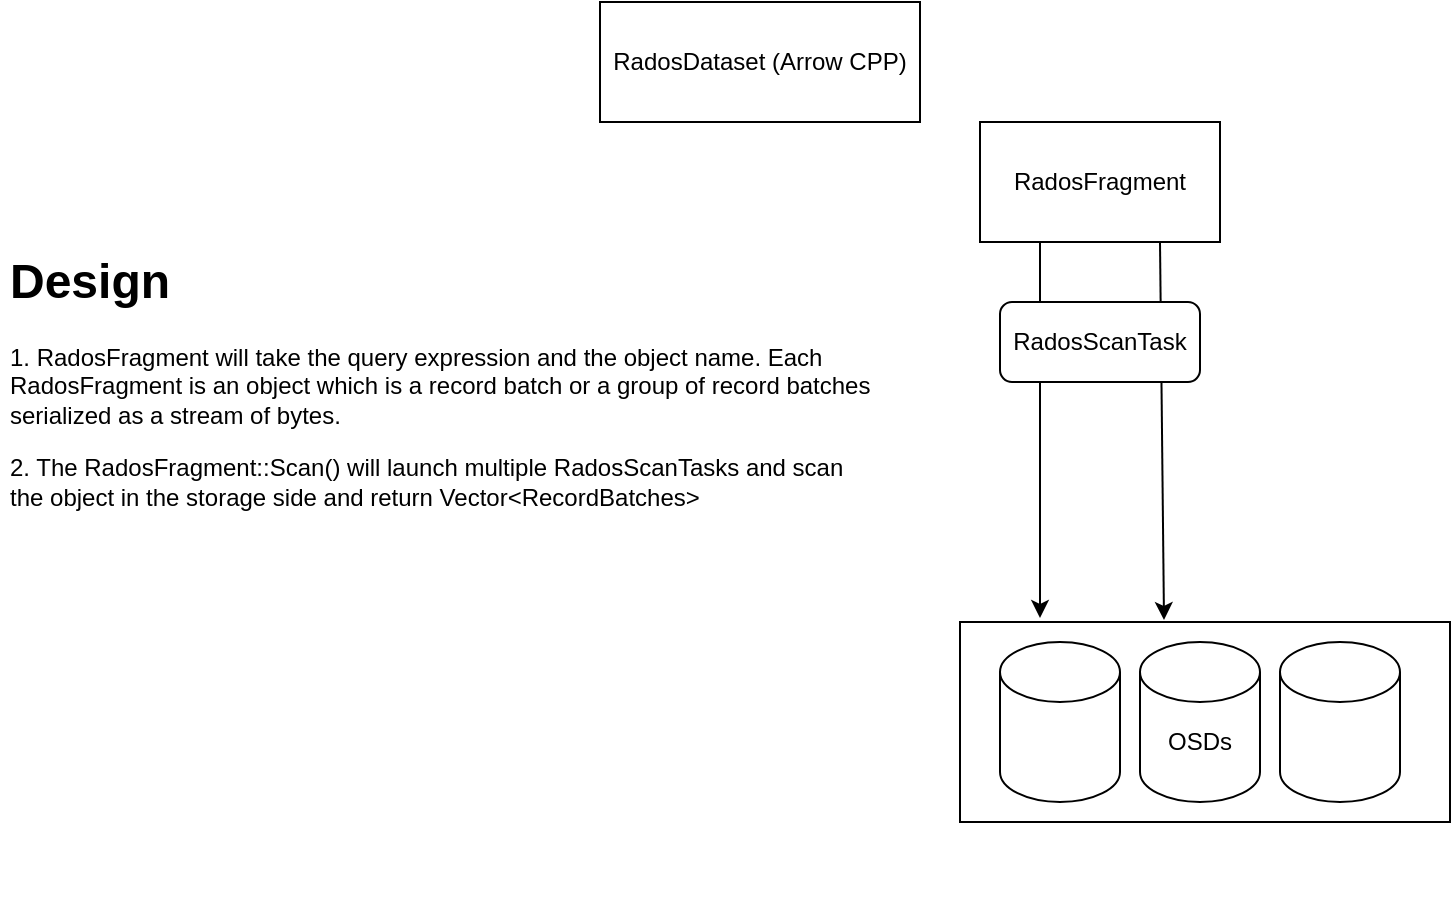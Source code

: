 <mxfile version="13.6.6" type="github">
  <diagram id="hxspNUqaLA8-96vzYpsR" name="Page-1">
    <mxGraphModel dx="466" dy="260" grid="1" gridSize="10" guides="1" tooltips="1" connect="1" arrows="1" fold="1" page="1" pageScale="1" pageWidth="827" pageHeight="1169" math="0" shadow="0">
      <root>
        <mxCell id="0" />
        <mxCell id="1" parent="0" />
        <mxCell id="cFWVLwaCDAjj0P3LfrQX-10" value="" style="endArrow=classic;html=1;exitX=0.25;exitY=1;exitDx=0;exitDy=0;" edge="1" parent="1" source="cFWVLwaCDAjj0P3LfrQX-2">
          <mxGeometry width="50" height="50" relative="1" as="geometry">
            <mxPoint x="390" y="300" as="sourcePoint" />
            <mxPoint x="580" y="338" as="targetPoint" />
          </mxGeometry>
        </mxCell>
        <mxCell id="cFWVLwaCDAjj0P3LfrQX-11" value="" style="endArrow=classic;html=1;exitX=0.75;exitY=1;exitDx=0;exitDy=0;" edge="1" parent="1" source="cFWVLwaCDAjj0P3LfrQX-2">
          <mxGeometry width="50" height="50" relative="1" as="geometry">
            <mxPoint x="390" y="300" as="sourcePoint" />
            <mxPoint x="642" y="339" as="targetPoint" />
          </mxGeometry>
        </mxCell>
        <mxCell id="cFWVLwaCDAjj0P3LfrQX-15" value="" style="rounded=1;whiteSpace=wrap;html=1;" vertex="1" parent="1">
          <mxGeometry x="560" y="180" width="100" height="40" as="geometry" />
        </mxCell>
        <mxCell id="cFWVLwaCDAjj0P3LfrQX-7" value="" style="rounded=0;whiteSpace=wrap;html=1;" vertex="1" parent="1">
          <mxGeometry x="540" y="340" width="245" height="100" as="geometry" />
        </mxCell>
        <mxCell id="cFWVLwaCDAjj0P3LfrQX-1" value="RadosDataset (Arrow CPP)" style="rounded=0;whiteSpace=wrap;html=1;" vertex="1" parent="1">
          <mxGeometry x="360" y="30" width="160" height="60" as="geometry" />
        </mxCell>
        <mxCell id="cFWVLwaCDAjj0P3LfrQX-2" value="RadosFragment" style="rounded=0;whiteSpace=wrap;html=1;" vertex="1" parent="1">
          <mxGeometry x="550" y="90" width="120" height="60" as="geometry" />
        </mxCell>
        <mxCell id="cFWVLwaCDAjj0P3LfrQX-4" value="" style="shape=cylinder2;whiteSpace=wrap;html=1;boundedLbl=1;backgroundOutline=1;size=15;" vertex="1" parent="1">
          <mxGeometry x="700" y="350" width="60" height="80" as="geometry" />
        </mxCell>
        <mxCell id="cFWVLwaCDAjj0P3LfrQX-5" value="" style="shape=cylinder2;whiteSpace=wrap;html=1;boundedLbl=1;backgroundOutline=1;size=15;" vertex="1" parent="1">
          <mxGeometry x="630" y="350" width="60" height="80" as="geometry" />
        </mxCell>
        <mxCell id="cFWVLwaCDAjj0P3LfrQX-6" value="" style="shape=cylinder2;whiteSpace=wrap;html=1;boundedLbl=1;backgroundOutline=1;size=15;" vertex="1" parent="1">
          <mxGeometry x="560" y="350" width="60" height="80" as="geometry" />
        </mxCell>
        <mxCell id="cFWVLwaCDAjj0P3LfrQX-9" value="OSDs&lt;br&gt;" style="text;html=1;strokeColor=none;fillColor=none;align=center;verticalAlign=middle;whiteSpace=wrap;rounded=0;" vertex="1" parent="1">
          <mxGeometry x="640" y="390" width="40" height="20" as="geometry" />
        </mxCell>
        <mxCell id="cFWVLwaCDAjj0P3LfrQX-13" value="RadosScanTask" style="text;html=1;strokeColor=none;fillColor=none;align=center;verticalAlign=middle;whiteSpace=wrap;rounded=0;" vertex="1" parent="1">
          <mxGeometry x="590" y="190" width="40" height="20" as="geometry" />
        </mxCell>
        <mxCell id="cFWVLwaCDAjj0P3LfrQX-19" value="&lt;h1&gt;Design&lt;/h1&gt;&lt;p&gt;1. RadosFragment will take the query expression and the object name. Each RadosFragment is an object which is a record batch or a group of record batches serialized as a stream of bytes.&lt;/p&gt;&lt;p&gt;2. The RadosFragment::Scan() will launch multiple RadosScanTasks and scan the object in the storage side and return Vector&amp;lt;RecordBatches&amp;gt;&lt;/p&gt;&lt;p&gt;&lt;br&gt;&lt;/p&gt;&lt;p&gt;&lt;br&gt;&lt;/p&gt;" style="text;html=1;strokeColor=none;fillColor=none;spacing=5;spacingTop=-20;whiteSpace=wrap;overflow=hidden;rounded=0;" vertex="1" parent="1">
          <mxGeometry x="60" y="150" width="440" height="340" as="geometry" />
        </mxCell>
      </root>
    </mxGraphModel>
  </diagram>
</mxfile>
